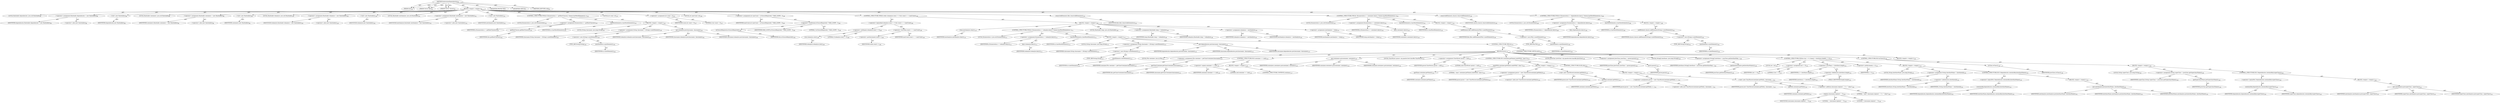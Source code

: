 digraph "determineDependencies" {  
"111669149697" [label = <(METHOD,determineDependencies)<SUB>95</SUB>> ]
"115964116992" [label = <(PARAM,this)<SUB>95</SUB>> ]
"115964116994" [label = <(PARAM,Vector files)<SUB>95</SUB>> ]
"115964116995" [label = <(PARAM,Vector classes)<SUB>95</SUB>> ]
"25769803780" [label = <(BLOCK,&lt;empty&gt;,&lt;empty&gt;)<SUB>95</SUB>> ]
"94489280513" [label = <(LOCAL,Hashtable dependencies: java.util.Hashtable)<SUB>98</SUB>> ]
"30064771075" [label = <(&lt;operator&gt;.assignment,Hashtable dependencies = new Hashtable())<SUB>98</SUB>> ]
"68719476742" [label = <(IDENTIFIER,dependencies,Hashtable dependencies = new Hashtable())<SUB>98</SUB>> ]
"30064771076" [label = <(&lt;operator&gt;.alloc,new Hashtable())<SUB>98</SUB>> ]
"30064771077" [label = <(&lt;init&gt;,new Hashtable())<SUB>98</SUB>> ]
"68719476743" [label = <(IDENTIFIER,dependencies,new Hashtable())<SUB>98</SUB>> ]
"94489280514" [label = <(LOCAL,Hashtable containers: java.util.Hashtable)<SUB>99</SUB>> ]
"30064771078" [label = <(&lt;operator&gt;.assignment,Hashtable containers = new Hashtable())<SUB>99</SUB>> ]
"68719476744" [label = <(IDENTIFIER,containers,Hashtable containers = new Hashtable())<SUB>99</SUB>> ]
"30064771079" [label = <(&lt;operator&gt;.alloc,new Hashtable())<SUB>99</SUB>> ]
"30064771080" [label = <(&lt;init&gt;,new Hashtable())<SUB>99</SUB>> ]
"68719476745" [label = <(IDENTIFIER,containers,new Hashtable())<SUB>99</SUB>> ]
"94489280515" [label = <(LOCAL,Hashtable toAnalyze: java.util.Hashtable)<SUB>100</SUB>> ]
"30064771081" [label = <(&lt;operator&gt;.assignment,Hashtable toAnalyze = new Hashtable())<SUB>100</SUB>> ]
"68719476746" [label = <(IDENTIFIER,toAnalyze,Hashtable toAnalyze = new Hashtable())<SUB>100</SUB>> ]
"30064771082" [label = <(&lt;operator&gt;.alloc,new Hashtable())<SUB>100</SUB>> ]
"30064771083" [label = <(&lt;init&gt;,new Hashtable())<SUB>100</SUB>> ]
"68719476747" [label = <(IDENTIFIER,toAnalyze,new Hashtable())<SUB>100</SUB>> ]
"94489280516" [label = <(LOCAL,Hashtable nextAnalyze: java.util.Hashtable)<SUB>101</SUB>> ]
"30064771084" [label = <(&lt;operator&gt;.assignment,Hashtable nextAnalyze = new Hashtable())<SUB>101</SUB>> ]
"68719476748" [label = <(IDENTIFIER,nextAnalyze,Hashtable nextAnalyze = new Hashtable())<SUB>101</SUB>> ]
"30064771085" [label = <(&lt;operator&gt;.alloc,new Hashtable())<SUB>101</SUB>> ]
"30064771086" [label = <(&lt;init&gt;,new Hashtable())<SUB>101</SUB>> ]
"68719476749" [label = <(IDENTIFIER,nextAnalyze,new Hashtable())<SUB>101</SUB>> ]
"47244640258" [label = <(CONTROL_STRUCTURE,FOR,for (Enumeration e = getRootClasses(); Some(e.hasMoreElements()); ))<SUB>102</SUB>> ]
"94489280517" [label = <(LOCAL,Enumeration e: java.util.Enumeration)<SUB>102</SUB>> ]
"30064771087" [label = <(&lt;operator&gt;.assignment,Enumeration e = getRootClasses())<SUB>102</SUB>> ]
"68719476750" [label = <(IDENTIFIER,e,Enumeration e = getRootClasses())<SUB>102</SUB>> ]
"30064771088" [label = <(getRootClasses,getRootClasses())<SUB>102</SUB>> ]
"68719476736" [label = <(IDENTIFIER,this,getRootClasses())<SUB>102</SUB>> ]
"30064771089" [label = <(hasMoreElements,e.hasMoreElements())<SUB>102</SUB>> ]
"68719476751" [label = <(IDENTIFIER,e,e.hasMoreElements())<SUB>102</SUB>> ]
"25769803781" [label = <(BLOCK,&lt;empty&gt;,&lt;empty&gt;)<SUB>102</SUB>> ]
"94489280518" [label = <(LOCAL,String classname: java.lang.String)<SUB>103</SUB>> ]
"30064771090" [label = <(&lt;operator&gt;.assignment,String classname = (String) e.nextElement())<SUB>103</SUB>> ]
"68719476752" [label = <(IDENTIFIER,classname,String classname = (String) e.nextElement())<SUB>103</SUB>> ]
"30064771091" [label = <(&lt;operator&gt;.cast,(String) e.nextElement())<SUB>103</SUB>> ]
"180388626432" [label = <(TYPE_REF,String,String)<SUB>103</SUB>> ]
"30064771092" [label = <(nextElement,e.nextElement())<SUB>103</SUB>> ]
"68719476753" [label = <(IDENTIFIER,e,e.nextElement())<SUB>103</SUB>> ]
"30064771093" [label = <(put,toAnalyze.put(classname, classname))<SUB>104</SUB>> ]
"68719476754" [label = <(IDENTIFIER,toAnalyze,toAnalyze.put(classname, classname))<SUB>104</SUB>> ]
"68719476755" [label = <(IDENTIFIER,classname,toAnalyze.put(classname, classname))<SUB>104</SUB>> ]
"68719476756" [label = <(IDENTIFIER,classname,toAnalyze.put(classname, classname))<SUB>104</SUB>> ]
"94489280519" [label = <(LOCAL,int count: int)<SUB>107</SUB>> ]
"30064771094" [label = <(&lt;operator&gt;.assignment,int count = 0)<SUB>107</SUB>> ]
"68719476757" [label = <(IDENTIFIER,count,int count = 0)<SUB>107</SUB>> ]
"90194313217" [label = <(LITERAL,0,int count = 0)<SUB>107</SUB>> ]
"94489280520" [label = <(LOCAL,int maxCount: int)<SUB>108</SUB>> ]
"30064771095" [label = <(&lt;operator&gt;.assignment,int maxCount = isClosureRequired() ? MAX_LOOPS : 2)<SUB>108</SUB>> ]
"68719476758" [label = <(IDENTIFIER,maxCount,int maxCount = isClosureRequired() ? MAX_LOOPS : 2)<SUB>108</SUB>> ]
"30064771096" [label = <(&lt;operator&gt;.conditional,isClosureRequired() ? MAX_LOOPS : 2)<SUB>108</SUB>> ]
"30064771097" [label = <(isClosureRequired,isClosureRequired())<SUB>108</SUB>> ]
"68719476737" [label = <(IDENTIFIER,this,isClosureRequired())<SUB>108</SUB>> ]
"68719476759" [label = <(IDENTIFIER,MAX_LOOPS,isClosureRequired() ? MAX_LOOPS : 2)<SUB>108</SUB>> ]
"90194313218" [label = <(LITERAL,2,isClosureRequired() ? MAX_LOOPS : 2)<SUB>108</SUB>> ]
"47244640259" [label = <(CONTROL_STRUCTURE,WHILE,while (toAnalyze.size() != 0 &amp;&amp; count++ &lt; maxCount))<SUB>109</SUB>> ]
"30064771098" [label = <(&lt;operator&gt;.logicalAnd,toAnalyze.size() != 0 &amp;&amp; count++ &lt; maxCount)<SUB>109</SUB>> ]
"30064771099" [label = <(&lt;operator&gt;.notEquals,toAnalyze.size() != 0)<SUB>109</SUB>> ]
"30064771100" [label = <(size,toAnalyze.size())<SUB>109</SUB>> ]
"68719476760" [label = <(IDENTIFIER,toAnalyze,toAnalyze.size())<SUB>109</SUB>> ]
"90194313219" [label = <(LITERAL,0,toAnalyze.size() != 0)<SUB>109</SUB>> ]
"30064771101" [label = <(&lt;operator&gt;.lessThan,count++ &lt; maxCount)<SUB>109</SUB>> ]
"30064771102" [label = <(&lt;operator&gt;.postIncrement,count++)<SUB>109</SUB>> ]
"68719476761" [label = <(IDENTIFIER,count,count++)<SUB>109</SUB>> ]
"68719476762" [label = <(IDENTIFIER,maxCount,count++ &lt; maxCount)<SUB>109</SUB>> ]
"25769803782" [label = <(BLOCK,&lt;empty&gt;,&lt;empty&gt;)<SUB>109</SUB>> ]
"30064771103" [label = <(clear,nextAnalyze.clear())<SUB>110</SUB>> ]
"68719476763" [label = <(IDENTIFIER,nextAnalyze,nextAnalyze.clear())<SUB>110</SUB>> ]
"47244640260" [label = <(CONTROL_STRUCTURE,FOR,for (Enumeration e = toAnalyze.keys(); Some(e.hasMoreElements()); ))<SUB>111</SUB>> ]
"94489280521" [label = <(LOCAL,Enumeration e: java.util.Enumeration)<SUB>111</SUB>> ]
"30064771104" [label = <(&lt;operator&gt;.assignment,Enumeration e = toAnalyze.keys())<SUB>111</SUB>> ]
"68719476764" [label = <(IDENTIFIER,e,Enumeration e = toAnalyze.keys())<SUB>111</SUB>> ]
"30064771105" [label = <(keys,toAnalyze.keys())<SUB>111</SUB>> ]
"68719476765" [label = <(IDENTIFIER,toAnalyze,toAnalyze.keys())<SUB>111</SUB>> ]
"30064771106" [label = <(hasMoreElements,e.hasMoreElements())<SUB>111</SUB>> ]
"68719476766" [label = <(IDENTIFIER,e,e.hasMoreElements())<SUB>111</SUB>> ]
"25769803783" [label = <(BLOCK,&lt;empty&gt;,&lt;empty&gt;)<SUB>111</SUB>> ]
"94489280522" [label = <(LOCAL,String classname: java.lang.String)<SUB>112</SUB>> ]
"30064771107" [label = <(&lt;operator&gt;.assignment,String classname = (String) e.nextElement())<SUB>112</SUB>> ]
"68719476767" [label = <(IDENTIFIER,classname,String classname = (String) e.nextElement())<SUB>112</SUB>> ]
"30064771108" [label = <(&lt;operator&gt;.cast,(String) e.nextElement())<SUB>112</SUB>> ]
"180388626433" [label = <(TYPE_REF,String,String)<SUB>112</SUB>> ]
"30064771109" [label = <(nextElement,e.nextElement())<SUB>112</SUB>> ]
"68719476768" [label = <(IDENTIFIER,e,e.nextElement())<SUB>112</SUB>> ]
"30064771110" [label = <(put,dependencies.put(classname, classname))<SUB>113</SUB>> ]
"68719476769" [label = <(IDENTIFIER,dependencies,dependencies.put(classname, classname))<SUB>113</SUB>> ]
"68719476770" [label = <(IDENTIFIER,classname,dependencies.put(classname, classname))<SUB>113</SUB>> ]
"68719476771" [label = <(IDENTIFIER,classname,dependencies.put(classname, classname))<SUB>113</SUB>> ]
"47244640261" [label = <(CONTROL_STRUCTURE,TRY,try)<SUB>114</SUB>> ]
"25769803784" [label = <(BLOCK,try,try)<SUB>114</SUB>> ]
"94489280523" [label = <(LOCAL,File container: java.io.File)<SUB>115</SUB>> ]
"30064771111" [label = <(&lt;operator&gt;.assignment,File container = getClassContainer(classname))<SUB>115</SUB>> ]
"68719476772" [label = <(IDENTIFIER,container,File container = getClassContainer(classname))<SUB>115</SUB>> ]
"30064771112" [label = <(getClassContainer,getClassContainer(classname))<SUB>115</SUB>> ]
"68719476738" [label = <(IDENTIFIER,this,getClassContainer(classname))<SUB>115</SUB>> ]
"68719476773" [label = <(IDENTIFIER,classname,getClassContainer(classname))<SUB>115</SUB>> ]
"47244640262" [label = <(CONTROL_STRUCTURE,IF,if (container == null))<SUB>116</SUB>> ]
"30064771113" [label = <(&lt;operator&gt;.equals,container == null)<SUB>116</SUB>> ]
"68719476774" [label = <(IDENTIFIER,container,container == null)<SUB>116</SUB>> ]
"90194313220" [label = <(LITERAL,null,container == null)<SUB>116</SUB>> ]
"25769803785" [label = <(BLOCK,&lt;empty&gt;,&lt;empty&gt;)<SUB>116</SUB>> ]
"47244640263" [label = <(CONTROL_STRUCTURE,CONTINUE,continue;)<SUB>117</SUB>> ]
"30064771114" [label = <(put,containers.put(container, container))<SUB>119</SUB>> ]
"68719476775" [label = <(IDENTIFIER,containers,containers.put(container, container))<SUB>119</SUB>> ]
"68719476776" [label = <(IDENTIFIER,container,containers.put(container, container))<SUB>119</SUB>> ]
"68719476777" [label = <(IDENTIFIER,container,containers.put(container, container))<SUB>119</SUB>> ]
"94489280524" [label = <(LOCAL,ClassParser parser: org.apache.bcel.classfile.ClassParser)<SUB>121</SUB>> ]
"30064771115" [label = <(&lt;operator&gt;.assignment,ClassParser parser = null)<SUB>121</SUB>> ]
"68719476778" [label = <(IDENTIFIER,parser,ClassParser parser = null)<SUB>121</SUB>> ]
"90194313221" [label = <(LITERAL,null,ClassParser parser = null)<SUB>121</SUB>> ]
"47244640264" [label = <(CONTROL_STRUCTURE,IF,if (container.getName().endsWith(&quot;.class&quot;)))<SUB>122</SUB>> ]
"30064771116" [label = <(endsWith,container.getName().endsWith(&quot;.class&quot;))<SUB>122</SUB>> ]
"30064771117" [label = <(getName,container.getName())<SUB>122</SUB>> ]
"68719476779" [label = <(IDENTIFIER,container,container.getName())<SUB>122</SUB>> ]
"90194313222" [label = <(LITERAL,&quot;.class&quot;,container.getName().endsWith(&quot;.class&quot;))<SUB>122</SUB>> ]
"25769803786" [label = <(BLOCK,&lt;empty&gt;,&lt;empty&gt;)<SUB>122</SUB>> ]
"30064771118" [label = <(&lt;operator&gt;.assignment,parser = new ClassParser(container.getPath()))<SUB>123</SUB>> ]
"68719476780" [label = <(IDENTIFIER,parser,parser = new ClassParser(container.getPath()))<SUB>123</SUB>> ]
"30064771119" [label = <(&lt;operator&gt;.alloc,new ClassParser(container.getPath()))<SUB>123</SUB>> ]
"30064771120" [label = <(&lt;init&gt;,new ClassParser(container.getPath()))<SUB>123</SUB>> ]
"68719476781" [label = <(IDENTIFIER,parser,new ClassParser(container.getPath()))<SUB>123</SUB>> ]
"30064771121" [label = <(getPath,container.getPath())<SUB>123</SUB>> ]
"68719476782" [label = <(IDENTIFIER,container,container.getPath())<SUB>123</SUB>> ]
"47244640265" [label = <(CONTROL_STRUCTURE,ELSE,else)<SUB>124</SUB>> ]
"25769803787" [label = <(BLOCK,&lt;empty&gt;,&lt;empty&gt;)<SUB>124</SUB>> ]
"30064771122" [label = <(&lt;operator&gt;.assignment,parser = new ClassParser(container.getPath(), c...)<SUB>125</SUB>> ]
"68719476783" [label = <(IDENTIFIER,parser,parser = new ClassParser(container.getPath(), c...)<SUB>125</SUB>> ]
"30064771123" [label = <(&lt;operator&gt;.alloc,new ClassParser(container.getPath(), classname....)<SUB>125</SUB>> ]
"30064771124" [label = <(&lt;init&gt;,new ClassParser(container.getPath(), classname....)<SUB>125</SUB>> ]
"68719476784" [label = <(IDENTIFIER,parser,new ClassParser(container.getPath(), classname....)<SUB>125</SUB>> ]
"30064771125" [label = <(getPath,container.getPath())<SUB>125</SUB>> ]
"68719476785" [label = <(IDENTIFIER,container,container.getPath())<SUB>125</SUB>> ]
"30064771126" [label = <(&lt;operator&gt;.addition,classname.replace('.', '/') + &quot;.class&quot;)<SUB>126</SUB>> ]
"30064771127" [label = <(replace,classname.replace('.', '/'))<SUB>126</SUB>> ]
"68719476786" [label = <(IDENTIFIER,classname,classname.replace('.', '/'))<SUB>126</SUB>> ]
"90194313223" [label = <(LITERAL,'.',classname.replace('.', '/'))<SUB>126</SUB>> ]
"90194313224" [label = <(LITERAL,'/',classname.replace('.', '/'))<SUB>126</SUB>> ]
"90194313225" [label = <(LITERAL,&quot;.class&quot;,classname.replace('.', '/') + &quot;.class&quot;)<SUB>126</SUB>> ]
"94489280525" [label = <(LOCAL,JavaClass javaClass: org.apache.bcel.classfile.JavaClass)<SUB>129</SUB>> ]
"30064771128" [label = <(&lt;operator&gt;.assignment,JavaClass javaClass = parser.parse())<SUB>129</SUB>> ]
"68719476787" [label = <(IDENTIFIER,javaClass,JavaClass javaClass = parser.parse())<SUB>129</SUB>> ]
"30064771129" [label = <(parse,parse())<SUB>129</SUB>> ]
"68719476788" [label = <(IDENTIFIER,parser,parse())<SUB>129</SUB>> ]
"94489280526" [label = <(LOCAL,String[] interfaces: java.lang.String[])<SUB>130</SUB>> ]
"30064771130" [label = <(&lt;operator&gt;.assignment,String[] interfaces = javaClass.getInterfaceNam...)<SUB>130</SUB>> ]
"68719476789" [label = <(IDENTIFIER,interfaces,String[] interfaces = javaClass.getInterfaceNam...)<SUB>130</SUB>> ]
"30064771131" [label = <(getInterfaceNames,getInterfaceNames())<SUB>130</SUB>> ]
"68719476790" [label = <(IDENTIFIER,javaClass,getInterfaceNames())<SUB>130</SUB>> ]
"47244640266" [label = <(CONTROL_STRUCTURE,FOR,for (int i = 0; Some(i &lt; interfaces.length); ++i))<SUB>131</SUB>> ]
"94489280527" [label = <(LOCAL,int i: int)<SUB>131</SUB>> ]
"30064771132" [label = <(&lt;operator&gt;.assignment,int i = 0)<SUB>131</SUB>> ]
"68719476791" [label = <(IDENTIFIER,i,int i = 0)<SUB>131</SUB>> ]
"90194313226" [label = <(LITERAL,0,int i = 0)<SUB>131</SUB>> ]
"30064771133" [label = <(&lt;operator&gt;.lessThan,i &lt; interfaces.length)<SUB>131</SUB>> ]
"68719476792" [label = <(IDENTIFIER,i,i &lt; interfaces.length)<SUB>131</SUB>> ]
"30064771134" [label = <(&lt;operator&gt;.fieldAccess,interfaces.length)<SUB>131</SUB>> ]
"68719476793" [label = <(IDENTIFIER,interfaces,i &lt; interfaces.length)<SUB>131</SUB>> ]
"55834574848" [label = <(FIELD_IDENTIFIER,length,length)<SUB>131</SUB>> ]
"30064771135" [label = <(&lt;operator&gt;.preIncrement,++i)<SUB>131</SUB>> ]
"68719476794" [label = <(IDENTIFIER,i,++i)<SUB>131</SUB>> ]
"25769803788" [label = <(BLOCK,&lt;empty&gt;,&lt;empty&gt;)<SUB>131</SUB>> ]
"94489280528" [label = <(LOCAL,String interfaceName: java.lang.String)<SUB>132</SUB>> ]
"30064771136" [label = <(&lt;operator&gt;.assignment,String interfaceName = interfaces[i])<SUB>132</SUB>> ]
"68719476795" [label = <(IDENTIFIER,interfaceName,String interfaceName = interfaces[i])<SUB>132</SUB>> ]
"30064771137" [label = <(&lt;operator&gt;.indexAccess,interfaces[i])<SUB>132</SUB>> ]
"68719476796" [label = <(IDENTIFIER,interfaces,String interfaceName = interfaces[i])<SUB>132</SUB>> ]
"68719476797" [label = <(IDENTIFIER,i,String interfaceName = interfaces[i])<SUB>132</SUB>> ]
"47244640267" [label = <(CONTROL_STRUCTURE,IF,if (!dependencies.containsKey(interfaceName)))<SUB>133</SUB>> ]
"30064771138" [label = <(&lt;operator&gt;.logicalNot,!dependencies.containsKey(interfaceName))<SUB>133</SUB>> ]
"30064771139" [label = <(containsKey,dependencies.containsKey(interfaceName))<SUB>133</SUB>> ]
"68719476798" [label = <(IDENTIFIER,dependencies,dependencies.containsKey(interfaceName))<SUB>133</SUB>> ]
"68719476799" [label = <(IDENTIFIER,interfaceName,dependencies.containsKey(interfaceName))<SUB>133</SUB>> ]
"25769803789" [label = <(BLOCK,&lt;empty&gt;,&lt;empty&gt;)<SUB>133</SUB>> ]
"30064771140" [label = <(put,nextAnalyze.put(interfaceName, interfaceName))<SUB>134</SUB>> ]
"68719476800" [label = <(IDENTIFIER,nextAnalyze,nextAnalyze.put(interfaceName, interfaceName))<SUB>134</SUB>> ]
"68719476801" [label = <(IDENTIFIER,interfaceName,nextAnalyze.put(interfaceName, interfaceName))<SUB>134</SUB>> ]
"68719476802" [label = <(IDENTIFIER,interfaceName,nextAnalyze.put(interfaceName, interfaceName))<SUB>134</SUB>> ]
"47244640268" [label = <(CONTROL_STRUCTURE,IF,if (isClass()))<SUB>138</SUB>> ]
"30064771141" [label = <(isClass,isClass())<SUB>138</SUB>> ]
"68719476803" [label = <(IDENTIFIER,javaClass,isClass())<SUB>138</SUB>> ]
"25769803790" [label = <(BLOCK,&lt;empty&gt;,&lt;empty&gt;)<SUB>138</SUB>> ]
"94489280529" [label = <(LOCAL,String superClass: java.lang.String)<SUB>139</SUB>> ]
"30064771142" [label = <(&lt;operator&gt;.assignment,String superClass = javaClass.getSuperclassName())<SUB>139</SUB>> ]
"68719476804" [label = <(IDENTIFIER,superClass,String superClass = javaClass.getSuperclassName())<SUB>139</SUB>> ]
"30064771143" [label = <(getSuperclassName,getSuperclassName())<SUB>139</SUB>> ]
"68719476805" [label = <(IDENTIFIER,javaClass,getSuperclassName())<SUB>139</SUB>> ]
"47244640269" [label = <(CONTROL_STRUCTURE,IF,if (!dependencies.containsKey(superClass)))<SUB>140</SUB>> ]
"30064771144" [label = <(&lt;operator&gt;.logicalNot,!dependencies.containsKey(superClass))<SUB>140</SUB>> ]
"30064771145" [label = <(containsKey,dependencies.containsKey(superClass))<SUB>140</SUB>> ]
"68719476806" [label = <(IDENTIFIER,dependencies,dependencies.containsKey(superClass))<SUB>140</SUB>> ]
"68719476807" [label = <(IDENTIFIER,superClass,dependencies.containsKey(superClass))<SUB>140</SUB>> ]
"25769803791" [label = <(BLOCK,&lt;empty&gt;,&lt;empty&gt;)<SUB>140</SUB>> ]
"30064771146" [label = <(put,nextAnalyze.put(superClass, superClass))<SUB>141</SUB>> ]
"68719476808" [label = <(IDENTIFIER,nextAnalyze,nextAnalyze.put(superClass, superClass))<SUB>141</SUB>> ]
"68719476809" [label = <(IDENTIFIER,superClass,nextAnalyze.put(superClass, superClass))<SUB>141</SUB>> ]
"68719476810" [label = <(IDENTIFIER,superClass,nextAnalyze.put(superClass, superClass))<SUB>141</SUB>> ]
"47244640270" [label = <(CONTROL_STRUCTURE,CATCH,catch)<SUB>144</SUB>> ]
"25769803792" [label = <(BLOCK,&lt;empty&gt;,&lt;empty&gt;)<SUB>144</SUB>> ]
"94489280530" [label = <(LOCAL,Hashtable temp: java.util.Hashtable)<SUB>149</SUB>> ]
"30064771147" [label = <(&lt;operator&gt;.assignment,Hashtable temp = toAnalyze)<SUB>149</SUB>> ]
"68719476811" [label = <(IDENTIFIER,temp,Hashtable temp = toAnalyze)<SUB>149</SUB>> ]
"68719476812" [label = <(IDENTIFIER,toAnalyze,Hashtable temp = toAnalyze)<SUB>149</SUB>> ]
"30064771148" [label = <(&lt;operator&gt;.assignment,toAnalyze = nextAnalyze)<SUB>150</SUB>> ]
"68719476813" [label = <(IDENTIFIER,toAnalyze,toAnalyze = nextAnalyze)<SUB>150</SUB>> ]
"68719476814" [label = <(IDENTIFIER,nextAnalyze,toAnalyze = nextAnalyze)<SUB>150</SUB>> ]
"30064771149" [label = <(&lt;operator&gt;.assignment,nextAnalyze = temp)<SUB>151</SUB>> ]
"68719476815" [label = <(IDENTIFIER,nextAnalyze,nextAnalyze = temp)<SUB>151</SUB>> ]
"68719476816" [label = <(IDENTIFIER,temp,nextAnalyze = temp)<SUB>151</SUB>> ]
"30064771150" [label = <(removeAllElements,files.removeAllElements())<SUB>154</SUB>> ]
"68719476817" [label = <(IDENTIFIER,files,files.removeAllElements())<SUB>154</SUB>> ]
"47244640271" [label = <(CONTROL_STRUCTURE,FOR,for (Enumeration e = containers.keys(); Some(e.hasMoreElements()); ))<SUB>155</SUB>> ]
"94489280531" [label = <(LOCAL,Enumeration e: java.util.Enumeration)<SUB>155</SUB>> ]
"30064771151" [label = <(&lt;operator&gt;.assignment,Enumeration e = containers.keys())<SUB>155</SUB>> ]
"68719476818" [label = <(IDENTIFIER,e,Enumeration e = containers.keys())<SUB>155</SUB>> ]
"30064771152" [label = <(keys,containers.keys())<SUB>155</SUB>> ]
"68719476819" [label = <(IDENTIFIER,containers,containers.keys())<SUB>155</SUB>> ]
"30064771153" [label = <(hasMoreElements,e.hasMoreElements())<SUB>155</SUB>> ]
"68719476820" [label = <(IDENTIFIER,e,e.hasMoreElements())<SUB>155</SUB>> ]
"25769803793" [label = <(BLOCK,&lt;empty&gt;,&lt;empty&gt;)<SUB>155</SUB>> ]
"30064771154" [label = <(addElement,files.addElement((File) e.nextElement()))<SUB>156</SUB>> ]
"68719476821" [label = <(IDENTIFIER,files,files.addElement((File) e.nextElement()))<SUB>156</SUB>> ]
"30064771155" [label = <(&lt;operator&gt;.cast,(File) e.nextElement())<SUB>156</SUB>> ]
"180388626434" [label = <(TYPE_REF,File,File)<SUB>156</SUB>> ]
"30064771156" [label = <(nextElement,e.nextElement())<SUB>156</SUB>> ]
"68719476822" [label = <(IDENTIFIER,e,e.nextElement())<SUB>156</SUB>> ]
"30064771157" [label = <(removeAllElements,classes.removeAllElements())<SUB>159</SUB>> ]
"68719476823" [label = <(IDENTIFIER,classes,classes.removeAllElements())<SUB>159</SUB>> ]
"47244640272" [label = <(CONTROL_STRUCTURE,FOR,for (Enumeration e = dependencies.keys(); Some(e.hasMoreElements()); ))<SUB>160</SUB>> ]
"94489280532" [label = <(LOCAL,Enumeration e: java.util.Enumeration)<SUB>160</SUB>> ]
"30064771158" [label = <(&lt;operator&gt;.assignment,Enumeration e = dependencies.keys())<SUB>160</SUB>> ]
"68719476824" [label = <(IDENTIFIER,e,Enumeration e = dependencies.keys())<SUB>160</SUB>> ]
"30064771159" [label = <(keys,dependencies.keys())<SUB>160</SUB>> ]
"68719476825" [label = <(IDENTIFIER,dependencies,dependencies.keys())<SUB>160</SUB>> ]
"30064771160" [label = <(hasMoreElements,e.hasMoreElements())<SUB>160</SUB>> ]
"68719476826" [label = <(IDENTIFIER,e,e.hasMoreElements())<SUB>160</SUB>> ]
"25769803794" [label = <(BLOCK,&lt;empty&gt;,&lt;empty&gt;)<SUB>160</SUB>> ]
"30064771161" [label = <(addElement,classes.addElement((String) e.nextElement()))<SUB>161</SUB>> ]
"68719476827" [label = <(IDENTIFIER,classes,classes.addElement((String) e.nextElement()))<SUB>161</SUB>> ]
"30064771162" [label = <(&lt;operator&gt;.cast,(String) e.nextElement())<SUB>161</SUB>> ]
"180388626435" [label = <(TYPE_REF,String,String)<SUB>161</SUB>> ]
"30064771163" [label = <(nextElement,e.nextElement())<SUB>161</SUB>> ]
"68719476828" [label = <(IDENTIFIER,e,e.nextElement())<SUB>161</SUB>> ]
"133143986178" [label = <(MODIFIER,PROTECTED)> ]
"133143986179" [label = <(MODIFIER,VIRTUAL)> ]
"128849018881" [label = <(METHOD_RETURN,void)<SUB>95</SUB>> ]
  "111669149697" -> "115964116992"  [ label = "AST: "] 
  "111669149697" -> "115964116994"  [ label = "AST: "] 
  "111669149697" -> "115964116995"  [ label = "AST: "] 
  "111669149697" -> "25769803780"  [ label = "AST: "] 
  "111669149697" -> "133143986178"  [ label = "AST: "] 
  "111669149697" -> "133143986179"  [ label = "AST: "] 
  "111669149697" -> "128849018881"  [ label = "AST: "] 
  "25769803780" -> "94489280513"  [ label = "AST: "] 
  "25769803780" -> "30064771075"  [ label = "AST: "] 
  "25769803780" -> "30064771077"  [ label = "AST: "] 
  "25769803780" -> "94489280514"  [ label = "AST: "] 
  "25769803780" -> "30064771078"  [ label = "AST: "] 
  "25769803780" -> "30064771080"  [ label = "AST: "] 
  "25769803780" -> "94489280515"  [ label = "AST: "] 
  "25769803780" -> "30064771081"  [ label = "AST: "] 
  "25769803780" -> "30064771083"  [ label = "AST: "] 
  "25769803780" -> "94489280516"  [ label = "AST: "] 
  "25769803780" -> "30064771084"  [ label = "AST: "] 
  "25769803780" -> "30064771086"  [ label = "AST: "] 
  "25769803780" -> "47244640258"  [ label = "AST: "] 
  "25769803780" -> "94489280519"  [ label = "AST: "] 
  "25769803780" -> "30064771094"  [ label = "AST: "] 
  "25769803780" -> "94489280520"  [ label = "AST: "] 
  "25769803780" -> "30064771095"  [ label = "AST: "] 
  "25769803780" -> "47244640259"  [ label = "AST: "] 
  "25769803780" -> "30064771150"  [ label = "AST: "] 
  "25769803780" -> "47244640271"  [ label = "AST: "] 
  "25769803780" -> "30064771157"  [ label = "AST: "] 
  "25769803780" -> "47244640272"  [ label = "AST: "] 
  "30064771075" -> "68719476742"  [ label = "AST: "] 
  "30064771075" -> "30064771076"  [ label = "AST: "] 
  "30064771077" -> "68719476743"  [ label = "AST: "] 
  "30064771078" -> "68719476744"  [ label = "AST: "] 
  "30064771078" -> "30064771079"  [ label = "AST: "] 
  "30064771080" -> "68719476745"  [ label = "AST: "] 
  "30064771081" -> "68719476746"  [ label = "AST: "] 
  "30064771081" -> "30064771082"  [ label = "AST: "] 
  "30064771083" -> "68719476747"  [ label = "AST: "] 
  "30064771084" -> "68719476748"  [ label = "AST: "] 
  "30064771084" -> "30064771085"  [ label = "AST: "] 
  "30064771086" -> "68719476749"  [ label = "AST: "] 
  "47244640258" -> "94489280517"  [ label = "AST: "] 
  "47244640258" -> "30064771087"  [ label = "AST: "] 
  "47244640258" -> "30064771089"  [ label = "AST: "] 
  "47244640258" -> "25769803781"  [ label = "AST: "] 
  "30064771087" -> "68719476750"  [ label = "AST: "] 
  "30064771087" -> "30064771088"  [ label = "AST: "] 
  "30064771088" -> "68719476736"  [ label = "AST: "] 
  "30064771089" -> "68719476751"  [ label = "AST: "] 
  "25769803781" -> "94489280518"  [ label = "AST: "] 
  "25769803781" -> "30064771090"  [ label = "AST: "] 
  "25769803781" -> "30064771093"  [ label = "AST: "] 
  "30064771090" -> "68719476752"  [ label = "AST: "] 
  "30064771090" -> "30064771091"  [ label = "AST: "] 
  "30064771091" -> "180388626432"  [ label = "AST: "] 
  "30064771091" -> "30064771092"  [ label = "AST: "] 
  "30064771092" -> "68719476753"  [ label = "AST: "] 
  "30064771093" -> "68719476754"  [ label = "AST: "] 
  "30064771093" -> "68719476755"  [ label = "AST: "] 
  "30064771093" -> "68719476756"  [ label = "AST: "] 
  "30064771094" -> "68719476757"  [ label = "AST: "] 
  "30064771094" -> "90194313217"  [ label = "AST: "] 
  "30064771095" -> "68719476758"  [ label = "AST: "] 
  "30064771095" -> "30064771096"  [ label = "AST: "] 
  "30064771096" -> "30064771097"  [ label = "AST: "] 
  "30064771096" -> "68719476759"  [ label = "AST: "] 
  "30064771096" -> "90194313218"  [ label = "AST: "] 
  "30064771097" -> "68719476737"  [ label = "AST: "] 
  "47244640259" -> "30064771098"  [ label = "AST: "] 
  "47244640259" -> "25769803782"  [ label = "AST: "] 
  "30064771098" -> "30064771099"  [ label = "AST: "] 
  "30064771098" -> "30064771101"  [ label = "AST: "] 
  "30064771099" -> "30064771100"  [ label = "AST: "] 
  "30064771099" -> "90194313219"  [ label = "AST: "] 
  "30064771100" -> "68719476760"  [ label = "AST: "] 
  "30064771101" -> "30064771102"  [ label = "AST: "] 
  "30064771101" -> "68719476762"  [ label = "AST: "] 
  "30064771102" -> "68719476761"  [ label = "AST: "] 
  "25769803782" -> "30064771103"  [ label = "AST: "] 
  "25769803782" -> "47244640260"  [ label = "AST: "] 
  "25769803782" -> "94489280530"  [ label = "AST: "] 
  "25769803782" -> "30064771147"  [ label = "AST: "] 
  "25769803782" -> "30064771148"  [ label = "AST: "] 
  "25769803782" -> "30064771149"  [ label = "AST: "] 
  "30064771103" -> "68719476763"  [ label = "AST: "] 
  "47244640260" -> "94489280521"  [ label = "AST: "] 
  "47244640260" -> "30064771104"  [ label = "AST: "] 
  "47244640260" -> "30064771106"  [ label = "AST: "] 
  "47244640260" -> "25769803783"  [ label = "AST: "] 
  "30064771104" -> "68719476764"  [ label = "AST: "] 
  "30064771104" -> "30064771105"  [ label = "AST: "] 
  "30064771105" -> "68719476765"  [ label = "AST: "] 
  "30064771106" -> "68719476766"  [ label = "AST: "] 
  "25769803783" -> "94489280522"  [ label = "AST: "] 
  "25769803783" -> "30064771107"  [ label = "AST: "] 
  "25769803783" -> "30064771110"  [ label = "AST: "] 
  "25769803783" -> "47244640261"  [ label = "AST: "] 
  "30064771107" -> "68719476767"  [ label = "AST: "] 
  "30064771107" -> "30064771108"  [ label = "AST: "] 
  "30064771108" -> "180388626433"  [ label = "AST: "] 
  "30064771108" -> "30064771109"  [ label = "AST: "] 
  "30064771109" -> "68719476768"  [ label = "AST: "] 
  "30064771110" -> "68719476769"  [ label = "AST: "] 
  "30064771110" -> "68719476770"  [ label = "AST: "] 
  "30064771110" -> "68719476771"  [ label = "AST: "] 
  "47244640261" -> "25769803784"  [ label = "AST: "] 
  "47244640261" -> "47244640270"  [ label = "AST: "] 
  "25769803784" -> "94489280523"  [ label = "AST: "] 
  "25769803784" -> "30064771111"  [ label = "AST: "] 
  "25769803784" -> "47244640262"  [ label = "AST: "] 
  "25769803784" -> "30064771114"  [ label = "AST: "] 
  "25769803784" -> "94489280524"  [ label = "AST: "] 
  "25769803784" -> "30064771115"  [ label = "AST: "] 
  "25769803784" -> "47244640264"  [ label = "AST: "] 
  "25769803784" -> "94489280525"  [ label = "AST: "] 
  "25769803784" -> "30064771128"  [ label = "AST: "] 
  "25769803784" -> "94489280526"  [ label = "AST: "] 
  "25769803784" -> "30064771130"  [ label = "AST: "] 
  "25769803784" -> "47244640266"  [ label = "AST: "] 
  "25769803784" -> "47244640268"  [ label = "AST: "] 
  "30064771111" -> "68719476772"  [ label = "AST: "] 
  "30064771111" -> "30064771112"  [ label = "AST: "] 
  "30064771112" -> "68719476738"  [ label = "AST: "] 
  "30064771112" -> "68719476773"  [ label = "AST: "] 
  "47244640262" -> "30064771113"  [ label = "AST: "] 
  "47244640262" -> "25769803785"  [ label = "AST: "] 
  "30064771113" -> "68719476774"  [ label = "AST: "] 
  "30064771113" -> "90194313220"  [ label = "AST: "] 
  "25769803785" -> "47244640263"  [ label = "AST: "] 
  "30064771114" -> "68719476775"  [ label = "AST: "] 
  "30064771114" -> "68719476776"  [ label = "AST: "] 
  "30064771114" -> "68719476777"  [ label = "AST: "] 
  "30064771115" -> "68719476778"  [ label = "AST: "] 
  "30064771115" -> "90194313221"  [ label = "AST: "] 
  "47244640264" -> "30064771116"  [ label = "AST: "] 
  "47244640264" -> "25769803786"  [ label = "AST: "] 
  "47244640264" -> "47244640265"  [ label = "AST: "] 
  "30064771116" -> "30064771117"  [ label = "AST: "] 
  "30064771116" -> "90194313222"  [ label = "AST: "] 
  "30064771117" -> "68719476779"  [ label = "AST: "] 
  "25769803786" -> "30064771118"  [ label = "AST: "] 
  "25769803786" -> "30064771120"  [ label = "AST: "] 
  "30064771118" -> "68719476780"  [ label = "AST: "] 
  "30064771118" -> "30064771119"  [ label = "AST: "] 
  "30064771120" -> "68719476781"  [ label = "AST: "] 
  "30064771120" -> "30064771121"  [ label = "AST: "] 
  "30064771121" -> "68719476782"  [ label = "AST: "] 
  "47244640265" -> "25769803787"  [ label = "AST: "] 
  "25769803787" -> "30064771122"  [ label = "AST: "] 
  "25769803787" -> "30064771124"  [ label = "AST: "] 
  "30064771122" -> "68719476783"  [ label = "AST: "] 
  "30064771122" -> "30064771123"  [ label = "AST: "] 
  "30064771124" -> "68719476784"  [ label = "AST: "] 
  "30064771124" -> "30064771125"  [ label = "AST: "] 
  "30064771124" -> "30064771126"  [ label = "AST: "] 
  "30064771125" -> "68719476785"  [ label = "AST: "] 
  "30064771126" -> "30064771127"  [ label = "AST: "] 
  "30064771126" -> "90194313225"  [ label = "AST: "] 
  "30064771127" -> "68719476786"  [ label = "AST: "] 
  "30064771127" -> "90194313223"  [ label = "AST: "] 
  "30064771127" -> "90194313224"  [ label = "AST: "] 
  "30064771128" -> "68719476787"  [ label = "AST: "] 
  "30064771128" -> "30064771129"  [ label = "AST: "] 
  "30064771129" -> "68719476788"  [ label = "AST: "] 
  "30064771130" -> "68719476789"  [ label = "AST: "] 
  "30064771130" -> "30064771131"  [ label = "AST: "] 
  "30064771131" -> "68719476790"  [ label = "AST: "] 
  "47244640266" -> "94489280527"  [ label = "AST: "] 
  "47244640266" -> "30064771132"  [ label = "AST: "] 
  "47244640266" -> "30064771133"  [ label = "AST: "] 
  "47244640266" -> "30064771135"  [ label = "AST: "] 
  "47244640266" -> "25769803788"  [ label = "AST: "] 
  "30064771132" -> "68719476791"  [ label = "AST: "] 
  "30064771132" -> "90194313226"  [ label = "AST: "] 
  "30064771133" -> "68719476792"  [ label = "AST: "] 
  "30064771133" -> "30064771134"  [ label = "AST: "] 
  "30064771134" -> "68719476793"  [ label = "AST: "] 
  "30064771134" -> "55834574848"  [ label = "AST: "] 
  "30064771135" -> "68719476794"  [ label = "AST: "] 
  "25769803788" -> "94489280528"  [ label = "AST: "] 
  "25769803788" -> "30064771136"  [ label = "AST: "] 
  "25769803788" -> "47244640267"  [ label = "AST: "] 
  "30064771136" -> "68719476795"  [ label = "AST: "] 
  "30064771136" -> "30064771137"  [ label = "AST: "] 
  "30064771137" -> "68719476796"  [ label = "AST: "] 
  "30064771137" -> "68719476797"  [ label = "AST: "] 
  "47244640267" -> "30064771138"  [ label = "AST: "] 
  "47244640267" -> "25769803789"  [ label = "AST: "] 
  "30064771138" -> "30064771139"  [ label = "AST: "] 
  "30064771139" -> "68719476798"  [ label = "AST: "] 
  "30064771139" -> "68719476799"  [ label = "AST: "] 
  "25769803789" -> "30064771140"  [ label = "AST: "] 
  "30064771140" -> "68719476800"  [ label = "AST: "] 
  "30064771140" -> "68719476801"  [ label = "AST: "] 
  "30064771140" -> "68719476802"  [ label = "AST: "] 
  "47244640268" -> "30064771141"  [ label = "AST: "] 
  "47244640268" -> "25769803790"  [ label = "AST: "] 
  "30064771141" -> "68719476803"  [ label = "AST: "] 
  "25769803790" -> "94489280529"  [ label = "AST: "] 
  "25769803790" -> "30064771142"  [ label = "AST: "] 
  "25769803790" -> "47244640269"  [ label = "AST: "] 
  "30064771142" -> "68719476804"  [ label = "AST: "] 
  "30064771142" -> "30064771143"  [ label = "AST: "] 
  "30064771143" -> "68719476805"  [ label = "AST: "] 
  "47244640269" -> "30064771144"  [ label = "AST: "] 
  "47244640269" -> "25769803791"  [ label = "AST: "] 
  "30064771144" -> "30064771145"  [ label = "AST: "] 
  "30064771145" -> "68719476806"  [ label = "AST: "] 
  "30064771145" -> "68719476807"  [ label = "AST: "] 
  "25769803791" -> "30064771146"  [ label = "AST: "] 
  "30064771146" -> "68719476808"  [ label = "AST: "] 
  "30064771146" -> "68719476809"  [ label = "AST: "] 
  "30064771146" -> "68719476810"  [ label = "AST: "] 
  "47244640270" -> "25769803792"  [ label = "AST: "] 
  "30064771147" -> "68719476811"  [ label = "AST: "] 
  "30064771147" -> "68719476812"  [ label = "AST: "] 
  "30064771148" -> "68719476813"  [ label = "AST: "] 
  "30064771148" -> "68719476814"  [ label = "AST: "] 
  "30064771149" -> "68719476815"  [ label = "AST: "] 
  "30064771149" -> "68719476816"  [ label = "AST: "] 
  "30064771150" -> "68719476817"  [ label = "AST: "] 
  "47244640271" -> "94489280531"  [ label = "AST: "] 
  "47244640271" -> "30064771151"  [ label = "AST: "] 
  "47244640271" -> "30064771153"  [ label = "AST: "] 
  "47244640271" -> "25769803793"  [ label = "AST: "] 
  "30064771151" -> "68719476818"  [ label = "AST: "] 
  "30064771151" -> "30064771152"  [ label = "AST: "] 
  "30064771152" -> "68719476819"  [ label = "AST: "] 
  "30064771153" -> "68719476820"  [ label = "AST: "] 
  "25769803793" -> "30064771154"  [ label = "AST: "] 
  "30064771154" -> "68719476821"  [ label = "AST: "] 
  "30064771154" -> "30064771155"  [ label = "AST: "] 
  "30064771155" -> "180388626434"  [ label = "AST: "] 
  "30064771155" -> "30064771156"  [ label = "AST: "] 
  "30064771156" -> "68719476822"  [ label = "AST: "] 
  "30064771157" -> "68719476823"  [ label = "AST: "] 
  "47244640272" -> "94489280532"  [ label = "AST: "] 
  "47244640272" -> "30064771158"  [ label = "AST: "] 
  "47244640272" -> "30064771160"  [ label = "AST: "] 
  "47244640272" -> "25769803794"  [ label = "AST: "] 
  "30064771158" -> "68719476824"  [ label = "AST: "] 
  "30064771158" -> "30064771159"  [ label = "AST: "] 
  "30064771159" -> "68719476825"  [ label = "AST: "] 
  "30064771160" -> "68719476826"  [ label = "AST: "] 
  "25769803794" -> "30064771161"  [ label = "AST: "] 
  "30064771161" -> "68719476827"  [ label = "AST: "] 
  "30064771161" -> "30064771162"  [ label = "AST: "] 
  "30064771162" -> "180388626435"  [ label = "AST: "] 
  "30064771162" -> "30064771163"  [ label = "AST: "] 
  "30064771163" -> "68719476828"  [ label = "AST: "] 
  "111669149697" -> "115964116992"  [ label = "DDG: "] 
  "111669149697" -> "115964116994"  [ label = "DDG: "] 
  "111669149697" -> "115964116995"  [ label = "DDG: "] 
}
